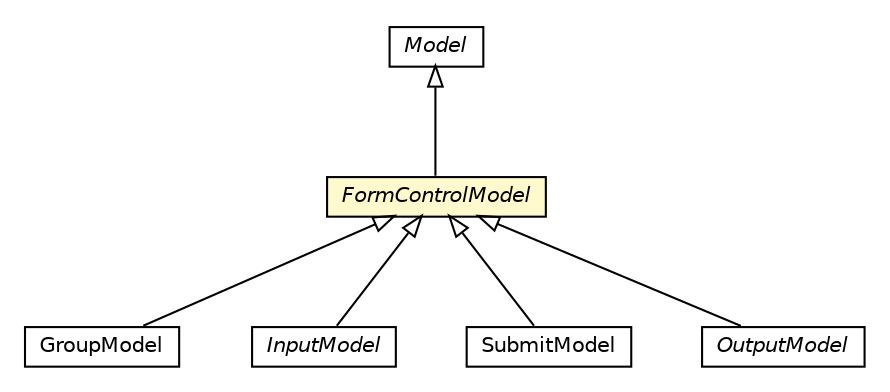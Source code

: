 #!/usr/local/bin/dot
#
# Class diagram 
# Generated by UMLGraph version R5_6-24-gf6e263 (http://www.umlgraph.org/)
#

digraph G {
	edge [fontname="Helvetica",fontsize=10,labelfontname="Helvetica",labelfontsize=10];
	node [fontname="Helvetica",fontsize=10,shape=plaintext];
	nodesep=0.25;
	ranksep=0.5;
	// org.universAAL.ui.handler.web.html.model.GroupModel
	c20189 [label=<<table title="org.universAAL.ui.handler.web.html.model.GroupModel" border="0" cellborder="1" cellspacing="0" cellpadding="2" port="p" href="./GroupModel.html">
		<tr><td><table border="0" cellspacing="0" cellpadding="1">
<tr><td align="center" balign="center"> GroupModel </td></tr>
		</table></td></tr>
		</table>>, URL="./GroupModel.html", fontname="Helvetica", fontcolor="black", fontsize=10.0];
	// org.universAAL.ui.handler.web.html.model.InputModel
	c20192 [label=<<table title="org.universAAL.ui.handler.web.html.model.InputModel" border="0" cellborder="1" cellspacing="0" cellpadding="2" port="p" href="./InputModel.html">
		<tr><td><table border="0" cellspacing="0" cellpadding="1">
<tr><td align="center" balign="center"><font face="Helvetica-Oblique"> InputModel </font></td></tr>
		</table></td></tr>
		</table>>, URL="./InputModel.html", fontname="Helvetica", fontcolor="black", fontsize=10.0];
	// org.universAAL.ui.handler.web.html.model.SubmitModel
	c20195 [label=<<table title="org.universAAL.ui.handler.web.html.model.SubmitModel" border="0" cellborder="1" cellspacing="0" cellpadding="2" port="p" href="./SubmitModel.html">
		<tr><td><table border="0" cellspacing="0" cellpadding="1">
<tr><td align="center" balign="center"> SubmitModel </td></tr>
		</table></td></tr>
		</table>>, URL="./SubmitModel.html", fontname="Helvetica", fontcolor="black", fontsize=10.0];
	// org.universAAL.ui.handler.web.html.model.Model
	c20199 [label=<<table title="org.universAAL.ui.handler.web.html.model.Model" border="0" cellborder="1" cellspacing="0" cellpadding="2" port="p" href="./Model.html">
		<tr><td><table border="0" cellspacing="0" cellpadding="1">
<tr><td align="center" balign="center"><font face="Helvetica-Oblique"> Model </font></td></tr>
		</table></td></tr>
		</table>>, URL="./Model.html", fontname="Helvetica", fontcolor="black", fontsize=10.0];
	// org.universAAL.ui.handler.web.html.model.FormControlModel
	c20200 [label=<<table title="org.universAAL.ui.handler.web.html.model.FormControlModel" border="0" cellborder="1" cellspacing="0" cellpadding="2" port="p" bgcolor="lemonChiffon" href="./FormControlModel.html">
		<tr><td><table border="0" cellspacing="0" cellpadding="1">
<tr><td align="center" balign="center"><font face="Helvetica-Oblique"> FormControlModel </font></td></tr>
		</table></td></tr>
		</table>>, URL="./FormControlModel.html", fontname="Helvetica", fontcolor="black", fontsize=10.0];
	// org.universAAL.ui.handler.web.html.model.OutputModel
	c20201 [label=<<table title="org.universAAL.ui.handler.web.html.model.OutputModel" border="0" cellborder="1" cellspacing="0" cellpadding="2" port="p" href="./OutputModel.html">
		<tr><td><table border="0" cellspacing="0" cellpadding="1">
<tr><td align="center" balign="center"><font face="Helvetica-Oblique"> OutputModel </font></td></tr>
		</table></td></tr>
		</table>>, URL="./OutputModel.html", fontname="Helvetica", fontcolor="black", fontsize=10.0];
	//org.universAAL.ui.handler.web.html.model.GroupModel extends org.universAAL.ui.handler.web.html.model.FormControlModel
	c20200:p -> c20189:p [dir=back,arrowtail=empty];
	//org.universAAL.ui.handler.web.html.model.InputModel extends org.universAAL.ui.handler.web.html.model.FormControlModel
	c20200:p -> c20192:p [dir=back,arrowtail=empty];
	//org.universAAL.ui.handler.web.html.model.SubmitModel extends org.universAAL.ui.handler.web.html.model.FormControlModel
	c20200:p -> c20195:p [dir=back,arrowtail=empty];
	//org.universAAL.ui.handler.web.html.model.FormControlModel extends org.universAAL.ui.handler.web.html.model.Model
	c20199:p -> c20200:p [dir=back,arrowtail=empty];
	//org.universAAL.ui.handler.web.html.model.OutputModel extends org.universAAL.ui.handler.web.html.model.FormControlModel
	c20200:p -> c20201:p [dir=back,arrowtail=empty];
}

